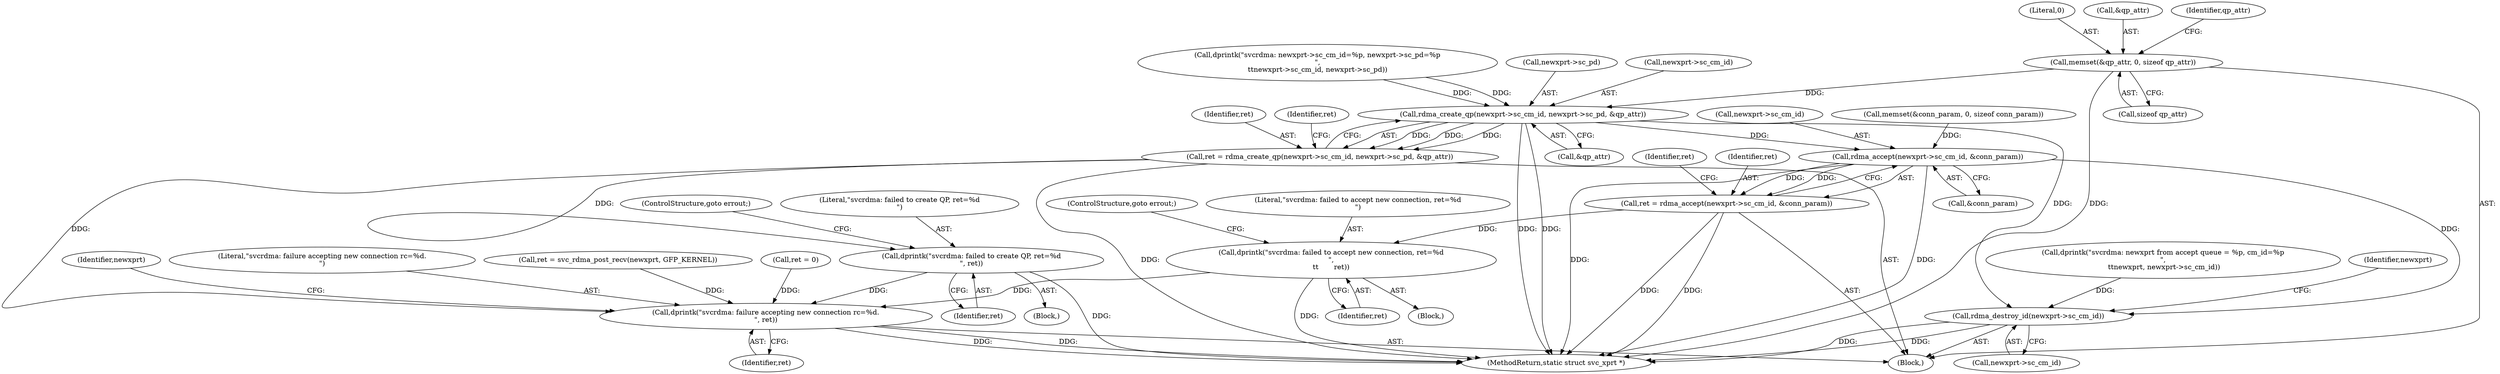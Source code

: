 digraph "0_linux_c70422f760c120480fee4de6c38804c72aa26bc1_44@API" {
"1000375" [label="(Call,memset(&qp_attr, 0, sizeof qp_attr))"];
"1000488" [label="(Call,rdma_create_qp(newxprt->sc_cm_id, newxprt->sc_pd, &qp_attr))"];
"1000486" [label="(Call,ret = rdma_create_qp(newxprt->sc_cm_id, newxprt->sc_pd, &qp_attr))"];
"1000500" [label="(Call,dprintk(\"svcrdma: failed to create QP, ret=%d\n\", ret))"];
"1000764" [label="(Call,dprintk(\"svcrdma: failure accepting new connection rc=%d.\n\", ret))"];
"1000679" [label="(Call,rdma_accept(newxprt->sc_cm_id, &conn_param))"];
"1000677" [label="(Call,ret = rdma_accept(newxprt->sc_cm_id, &conn_param))"];
"1000688" [label="(Call,dprintk(\"svcrdma: failed to accept new connection, ret=%d\n\",\n\t\t       ret))"];
"1000786" [label="(Call,rdma_destroy_id(newxprt->sc_cm_id))"];
"1000499" [label="(Block,)"];
"1000690" [label="(Identifier,ret)"];
"1000770" [label="(Identifier,newxprt)"];
"1000379" [label="(Call,sizeof qp_attr)"];
"1000454" [label="(Call,dprintk(\"svcrdma: newxprt->sc_cm_id=%p, newxprt->sc_pd=%p\n\",\n\t\tnewxprt->sc_cm_id, newxprt->sc_pd))"];
"1000488" [label="(Call,rdma_create_qp(newxprt->sc_cm_id, newxprt->sc_pd, &qp_attr))"];
"1000765" [label="(Literal,\"svcrdma: failure accepting new connection rc=%d.\n\")"];
"1000687" [label="(Block,)"];
"1000375" [label="(Call,memset(&qp_attr, 0, sizeof qp_attr))"];
"1000503" [label="(ControlStructure,goto errout;)"];
"1000486" [label="(Call,ret = rdma_create_qp(newxprt->sc_cm_id, newxprt->sc_pd, &qp_attr))"];
"1000492" [label="(Call,newxprt->sc_pd)"];
"1000487" [label="(Identifier,ret)"];
"1000596" [label="(Call,ret = svc_rdma_post_recv(newxprt, GFP_KERNEL))"];
"1000786" [label="(Call,rdma_destroy_id(newxprt->sc_cm_id))"];
"1000787" [label="(Call,newxprt->sc_cm_id)"];
"1000489" [label="(Call,newxprt->sc_cm_id)"];
"1000378" [label="(Literal,0)"];
"1000764" [label="(Call,dprintk(\"svcrdma: failure accepting new connection rc=%d.\n\", ret))"];
"1000686" [label="(Identifier,ret)"];
"1000680" [label="(Call,newxprt->sc_cm_id)"];
"1000500" [label="(Call,dprintk(\"svcrdma: failed to create QP, ret=%d\n\", ret))"];
"1000766" [label="(Identifier,ret)"];
"1000647" [label="(Call,memset(&conn_param, 0, sizeof conn_param))"];
"1000376" [label="(Call,&qp_attr)"];
"1000797" [label="(MethodReturn,static struct svc_xprt *)"];
"1000677" [label="(Call,ret = rdma_accept(newxprt->sc_cm_id, &conn_param))"];
"1000678" [label="(Identifier,ret)"];
"1000126" [label="(Call,ret = 0)"];
"1000113" [label="(Block,)"];
"1000178" [label="(Call,dprintk(\"svcrdma: newxprt from accept queue = %p, cm_id=%p\n\",\n \t\tnewxprt, newxprt->sc_cm_id))"];
"1000689" [label="(Literal,\"svcrdma: failed to accept new connection, ret=%d\n\")"];
"1000495" [label="(Call,&qp_attr)"];
"1000501" [label="(Literal,\"svcrdma: failed to create QP, ret=%d\n\")"];
"1000679" [label="(Call,rdma_accept(newxprt->sc_cm_id, &conn_param))"];
"1000498" [label="(Identifier,ret)"];
"1000502" [label="(Identifier,ret)"];
"1000683" [label="(Call,&conn_param)"];
"1000688" [label="(Call,dprintk(\"svcrdma: failed to accept new connection, ret=%d\n\",\n\t\t       ret))"];
"1000793" [label="(Identifier,newxprt)"];
"1000383" [label="(Identifier,qp_attr)"];
"1000691" [label="(ControlStructure,goto errout;)"];
"1000375" -> "1000113"  [label="AST: "];
"1000375" -> "1000379"  [label="CFG: "];
"1000376" -> "1000375"  [label="AST: "];
"1000378" -> "1000375"  [label="AST: "];
"1000379" -> "1000375"  [label="AST: "];
"1000383" -> "1000375"  [label="CFG: "];
"1000375" -> "1000797"  [label="DDG: "];
"1000375" -> "1000488"  [label="DDG: "];
"1000488" -> "1000486"  [label="AST: "];
"1000488" -> "1000495"  [label="CFG: "];
"1000489" -> "1000488"  [label="AST: "];
"1000492" -> "1000488"  [label="AST: "];
"1000495" -> "1000488"  [label="AST: "];
"1000486" -> "1000488"  [label="CFG: "];
"1000488" -> "1000797"  [label="DDG: "];
"1000488" -> "1000797"  [label="DDG: "];
"1000488" -> "1000486"  [label="DDG: "];
"1000488" -> "1000486"  [label="DDG: "];
"1000488" -> "1000486"  [label="DDG: "];
"1000454" -> "1000488"  [label="DDG: "];
"1000454" -> "1000488"  [label="DDG: "];
"1000488" -> "1000679"  [label="DDG: "];
"1000488" -> "1000786"  [label="DDG: "];
"1000486" -> "1000113"  [label="AST: "];
"1000487" -> "1000486"  [label="AST: "];
"1000498" -> "1000486"  [label="CFG: "];
"1000486" -> "1000797"  [label="DDG: "];
"1000486" -> "1000500"  [label="DDG: "];
"1000486" -> "1000764"  [label="DDG: "];
"1000500" -> "1000499"  [label="AST: "];
"1000500" -> "1000502"  [label="CFG: "];
"1000501" -> "1000500"  [label="AST: "];
"1000502" -> "1000500"  [label="AST: "];
"1000503" -> "1000500"  [label="CFG: "];
"1000500" -> "1000797"  [label="DDG: "];
"1000500" -> "1000764"  [label="DDG: "];
"1000764" -> "1000113"  [label="AST: "];
"1000764" -> "1000766"  [label="CFG: "];
"1000765" -> "1000764"  [label="AST: "];
"1000766" -> "1000764"  [label="AST: "];
"1000770" -> "1000764"  [label="CFG: "];
"1000764" -> "1000797"  [label="DDG: "];
"1000764" -> "1000797"  [label="DDG: "];
"1000688" -> "1000764"  [label="DDG: "];
"1000596" -> "1000764"  [label="DDG: "];
"1000126" -> "1000764"  [label="DDG: "];
"1000679" -> "1000677"  [label="AST: "];
"1000679" -> "1000683"  [label="CFG: "];
"1000680" -> "1000679"  [label="AST: "];
"1000683" -> "1000679"  [label="AST: "];
"1000677" -> "1000679"  [label="CFG: "];
"1000679" -> "1000797"  [label="DDG: "];
"1000679" -> "1000797"  [label="DDG: "];
"1000679" -> "1000677"  [label="DDG: "];
"1000679" -> "1000677"  [label="DDG: "];
"1000647" -> "1000679"  [label="DDG: "];
"1000679" -> "1000786"  [label="DDG: "];
"1000677" -> "1000113"  [label="AST: "];
"1000678" -> "1000677"  [label="AST: "];
"1000686" -> "1000677"  [label="CFG: "];
"1000677" -> "1000797"  [label="DDG: "];
"1000677" -> "1000797"  [label="DDG: "];
"1000677" -> "1000688"  [label="DDG: "];
"1000688" -> "1000687"  [label="AST: "];
"1000688" -> "1000690"  [label="CFG: "];
"1000689" -> "1000688"  [label="AST: "];
"1000690" -> "1000688"  [label="AST: "];
"1000691" -> "1000688"  [label="CFG: "];
"1000688" -> "1000797"  [label="DDG: "];
"1000786" -> "1000113"  [label="AST: "];
"1000786" -> "1000787"  [label="CFG: "];
"1000787" -> "1000786"  [label="AST: "];
"1000793" -> "1000786"  [label="CFG: "];
"1000786" -> "1000797"  [label="DDG: "];
"1000786" -> "1000797"  [label="DDG: "];
"1000178" -> "1000786"  [label="DDG: "];
}
